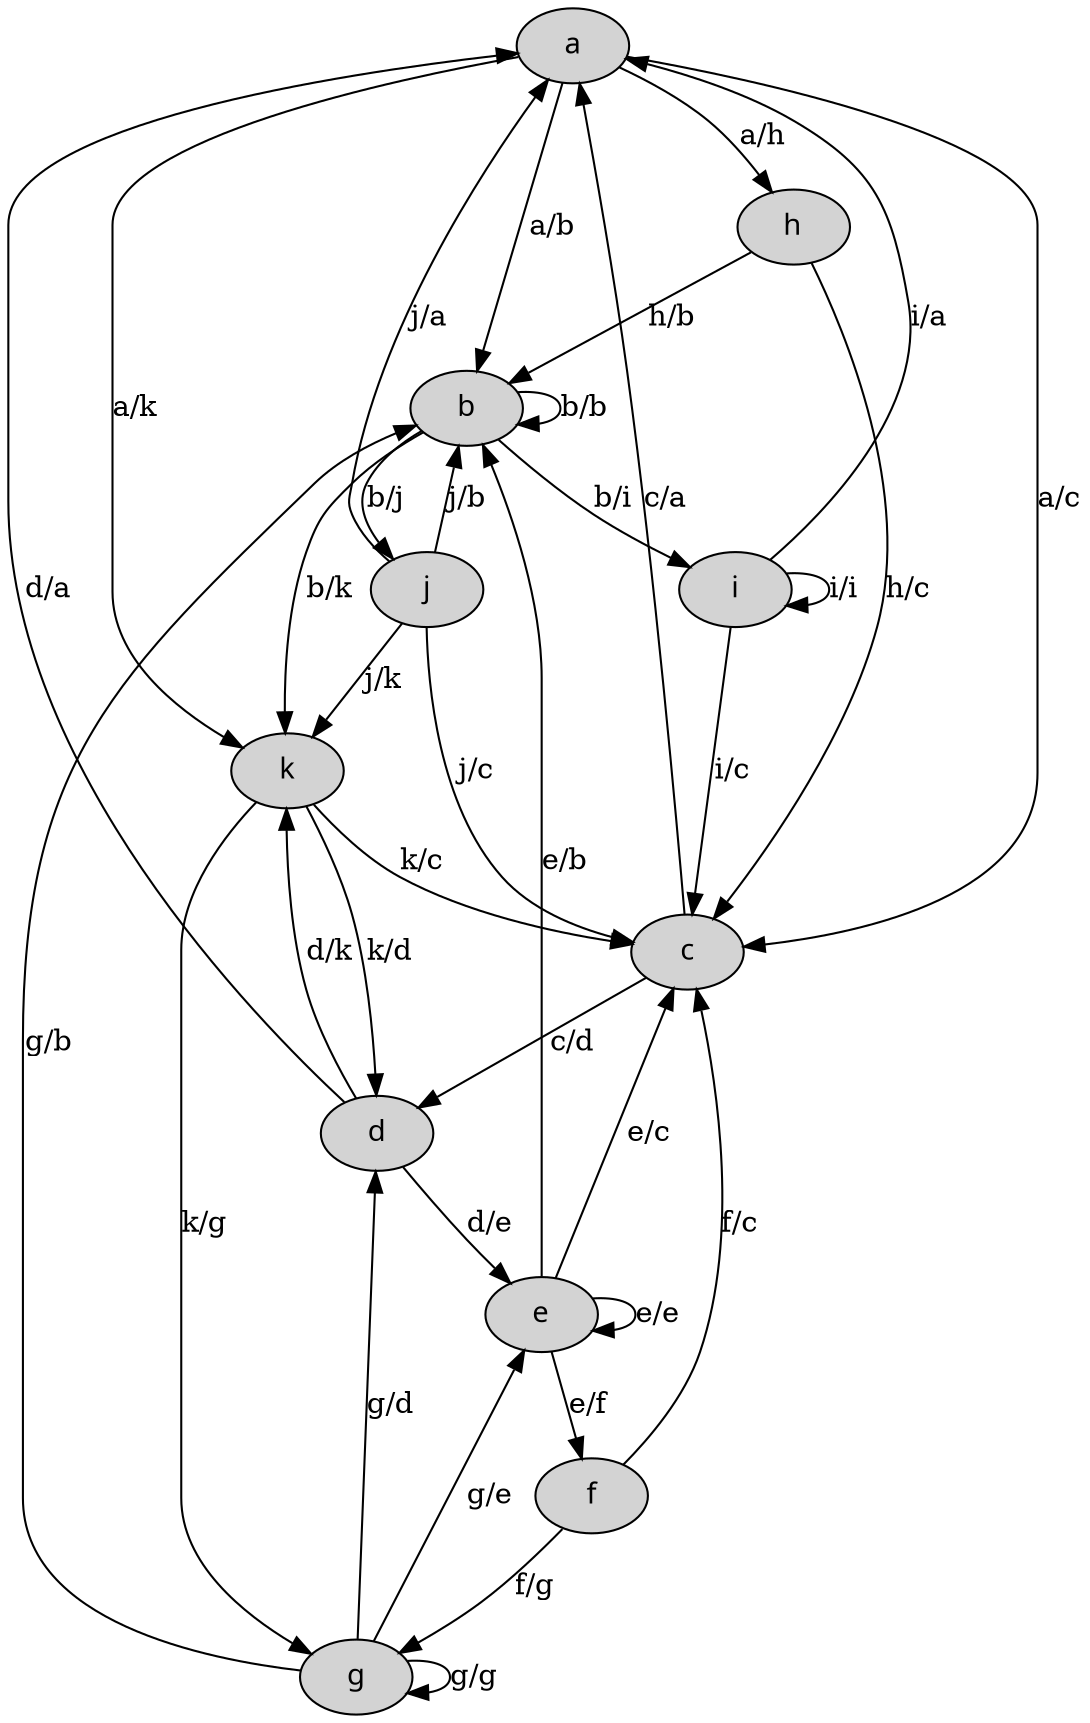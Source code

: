 digraph Graph1 { 
size="36,36";
node [fontname="Verdana", size="30,30", style=filled];
overlap = scale;
splines = true;
a -> b [ label = "a/b" ];
a -> c [ label = "a/c" ];
a -> h [ label = "a/h" ];
a -> k [ label = "a/k" ];
b -> b [ label = "b/b" ];
b -> j [ label = "b/j" ];
b -> k [ label = "b/k" ];
b -> i [ label = "b/i" ];
c -> a [ label = "c/a" ];
c -> d [ label = "c/d" ];
d -> a [ label = "d/a" ];
d -> e [ label = "d/e" ];
d -> k [ label = "d/k" ];
e -> b [ label = "e/b" ];
e -> c [ label = "e/c" ];
e -> e [ label = "e/e" ];
e -> f [ label = "e/f" ];
f -> c [ label = "f/c" ];
f -> g [ label = "f/g" ];
g -> g [ label = "g/g" ];
g -> e [ label = "g/e" ];
g -> b [ label = "g/b" ];
g -> d [ label = "g/d" ];
h -> b [ label = "h/b" ];
h -> c [ label = "h/c" ];
i -> a [ label = "i/a" ];
i -> c [ label = "i/c" ];
i -> i [ label = "i/i" ];
j -> k [ label = "j/k" ];
j -> c [ label = "j/c" ];
j -> a [ label = "j/a" ];
j -> b [ label = "j/b" ];
k -> c [ label = "k/c" ];
k -> g [ label = "k/g" ];
k -> d [ label = "k/d" ];
}